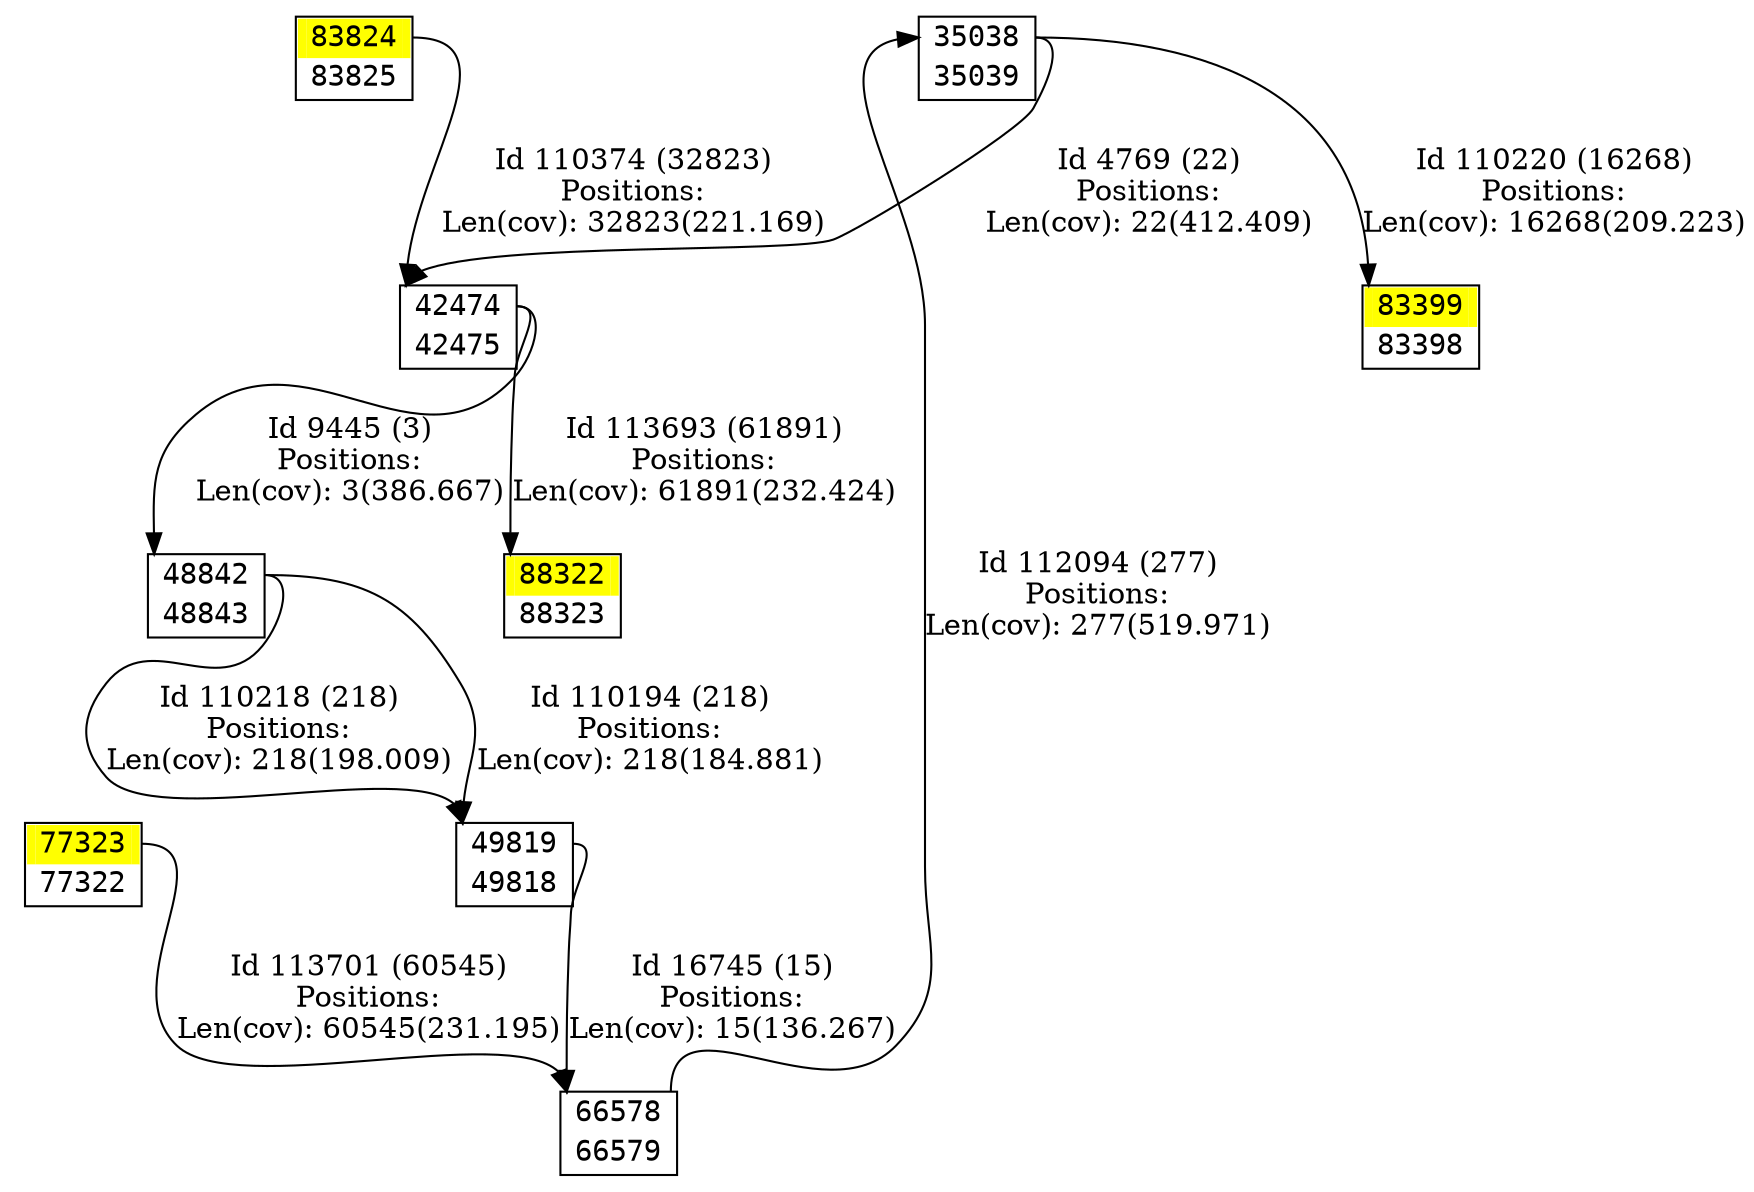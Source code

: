 digraph graph_picture {
node[fontname=<Courier> ,penwidth=<1.8> ,shape=<plaintext> ]
vertex_35038_35039[label=<<TABLE BORDER="1" CELLSPACING="0" >
<TR><TD BORDER="0" PORT = "port_35038_in" color="white" bgcolor="white" ></TD><TD BORDER="0" color="white" bgcolor="white" >35038</TD><TD BORDER="0" PORT = "port_35038_out" color="white" bgcolor="white" ></TD></TR>
<TR><TD BORDER="0" PORT = "port_35039_out" color="white" bgcolor="white" ></TD><TD BORDER="0" color="white" bgcolor="white" >35039</TD><TD BORDER="0" PORT = "port_35039_in" color="white" bgcolor="white" ></TD></TR>
</TABLE>> ,color=<black> ,URL=</vertex/35038.svg> ]
vertex_42474_42475[label=<<TABLE BORDER="1" CELLSPACING="0" >
<TR><TD BORDER="0" PORT = "port_42474_in" color="white" bgcolor="white" ></TD><TD BORDER="0" color="white" bgcolor="white" >42474</TD><TD BORDER="0" PORT = "port_42474_out" color="white" bgcolor="white" ></TD></TR>
<TR><TD BORDER="0" PORT = "port_42475_out" color="white" bgcolor="white" ></TD><TD BORDER="0" color="white" bgcolor="white" >42475</TD><TD BORDER="0" PORT = "port_42475_in" color="white" bgcolor="white" ></TD></TR>
</TABLE>> ,color=<black> ,URL=</vertex/42474.svg> ]
vertex_48842_48843[label=<<TABLE BORDER="1" CELLSPACING="0" >
<TR><TD BORDER="0" PORT = "port_48842_in" color="white" bgcolor="white" ></TD><TD BORDER="0" color="white" bgcolor="white" >48842</TD><TD BORDER="0" PORT = "port_48842_out" color="white" bgcolor="white" ></TD></TR>
<TR><TD BORDER="0" PORT = "port_48843_out" color="white" bgcolor="white" ></TD><TD BORDER="0" color="white" bgcolor="white" >48843</TD><TD BORDER="0" PORT = "port_48843_in" color="white" bgcolor="white" ></TD></TR>
</TABLE>> ,color=<black> ,URL=</vertex/48842.svg> ]
vertex_49818_49819[label=<<TABLE BORDER="1" CELLSPACING="0" >
<TR><TD BORDER="0" PORT = "port_49819_in" color="white" bgcolor="white" ></TD><TD BORDER="0" color="white" bgcolor="white" >49819</TD><TD BORDER="0" PORT = "port_49819_out" color="white" bgcolor="white" ></TD></TR>
<TR><TD BORDER="0" PORT = "port_49818_out" color="white" bgcolor="white" ></TD><TD BORDER="0" color="white" bgcolor="white" >49818</TD><TD BORDER="0" PORT = "port_49818_in" color="white" bgcolor="white" ></TD></TR>
</TABLE>> ,color=<black> ,URL=</vertex/49819.svg> ]
vertex_66578_66579[label=<<TABLE BORDER="1" CELLSPACING="0" >
<TR><TD BORDER="0" PORT = "port_66578_in" color="white" bgcolor="white" ></TD><TD BORDER="0" color="white" bgcolor="white" >66578</TD><TD BORDER="0" PORT = "port_66578_out" color="white" bgcolor="white" ></TD></TR>
<TR><TD BORDER="0" PORT = "port_66579_out" color="white" bgcolor="white" ></TD><TD BORDER="0" color="white" bgcolor="white" >66579</TD><TD BORDER="0" PORT = "port_66579_in" color="white" bgcolor="white" ></TD></TR>
</TABLE>> ,color=<black> ,URL=</vertex/66578.svg> ]
vertex_77322_77323[label=<<TABLE BORDER="1" CELLSPACING="0" >
<TR><TD BORDER="0" PORT = "port_77323_in" color="yellow" bgcolor="yellow" ></TD><TD BORDER="0" color="yellow" bgcolor="yellow" >77323</TD><TD BORDER="0" PORT = "port_77323_out" color="yellow" bgcolor="yellow" ></TD></TR>
<TR><TD BORDER="0" PORT = "port_77322_out" color="white" bgcolor="white" ></TD><TD BORDER="0" color="white" bgcolor="white" >77322</TD><TD BORDER="0" PORT = "port_77322_in" color="white" bgcolor="white" ></TD></TR>
</TABLE>> ,color=<black> ,URL=</vertex/77323.svg> ]
vertex_83398_83399[label=<<TABLE BORDER="1" CELLSPACING="0" >
<TR><TD BORDER="0" PORT = "port_83399_in" color="yellow" bgcolor="yellow" ></TD><TD BORDER="0" color="yellow" bgcolor="yellow" >83399</TD><TD BORDER="0" PORT = "port_83399_out" color="yellow" bgcolor="yellow" ></TD></TR>
<TR><TD BORDER="0" PORT = "port_83398_out" color="white" bgcolor="white" ></TD><TD BORDER="0" color="white" bgcolor="white" >83398</TD><TD BORDER="0" PORT = "port_83398_in" color="white" bgcolor="white" ></TD></TR>
</TABLE>> ,color=<black> ,URL=</vertex/83399.svg> ]
vertex_83824_83825[label=<<TABLE BORDER="1" CELLSPACING="0" >
<TR><TD BORDER="0" PORT = "port_83824_in" color="yellow" bgcolor="yellow" ></TD><TD BORDER="0" color="yellow" bgcolor="yellow" >83824</TD><TD BORDER="0" PORT = "port_83824_out" color="yellow" bgcolor="yellow" ></TD></TR>
<TR><TD BORDER="0" PORT = "port_83825_out" color="white" bgcolor="white" ></TD><TD BORDER="0" color="white" bgcolor="white" >83825</TD><TD BORDER="0" PORT = "port_83825_in" color="white" bgcolor="white" ></TD></TR>
</TABLE>> ,color=<black> ,URL=</vertex/83824.svg> ]
vertex_88322_88323[label=<<TABLE BORDER="1" CELLSPACING="0" >
<TR><TD BORDER="0" PORT = "port_88322_in" color="yellow" bgcolor="yellow" ></TD><TD BORDER="0" color="yellow" bgcolor="yellow" >88322</TD><TD BORDER="0" PORT = "port_88322_out" color="yellow" bgcolor="yellow" ></TD></TR>
<TR><TD BORDER="0" PORT = "port_88323_out" color="white" bgcolor="white" ></TD><TD BORDER="0" color="white" bgcolor="white" >88323</TD><TD BORDER="0" PORT = "port_88323_in" color="white" bgcolor="white" ></TD></TR>
</TABLE>> ,color=<black> ,URL=</vertex/88322.svg> ]
vertex_35038_35039:port_35038_out->vertex_42474_42475:port_42474_in[label="Id 4769 (22)\nPositions:\nLen(cov): 22(412.409)" ,color=<black> ]
vertex_42474_42475:port_42474_out->vertex_48842_48843:port_48842_in[label="Id 9445 (3)\nPositions:\nLen(cov): 3(386.667)" ,color=<black> ]
vertex_49818_49819:port_49819_out->vertex_66578_66579:port_66578_in[label="Id 16745 (15)\nPositions:\nLen(cov): 15(136.267)" ,color=<black> ]
vertex_48842_48843:port_48842_out->vertex_49818_49819:port_49819_in[label="Id 110194 (218)\nPositions:\nLen(cov): 218(184.881)" ,color=<black> ]
vertex_48842_48843:port_48842_out->vertex_49818_49819:port_49819_in[label="Id 110218 (218)\nPositions:\nLen(cov): 218(198.009)" ,color=<black> ]
vertex_35038_35039:port_35038_out->vertex_83398_83399:port_83399_in[label="Id 110220 (16268)\nPositions:\nLen(cov): 16268(209.223)" ,color=<black> ]
vertex_83824_83825:port_83824_out->vertex_42474_42475:port_42474_in[label="Id 110374 (32823)\nPositions:\nLen(cov): 32823(221.169)" ,color=<black> ]
vertex_66578_66579:port_66578_out->vertex_35038_35039:port_35038_in[label="Id 112094 (277)\nPositions:\nLen(cov): 277(519.971)" ,color=<black> ]
vertex_42474_42475:port_42474_out->vertex_88322_88323:port_88322_in[label="Id 113693 (61891)\nPositions:\nLen(cov): 61891(232.424)" ,color=<black> ]
vertex_77322_77323:port_77323_out->vertex_66578_66579:port_66578_in[label="Id 113701 (60545)\nPositions:\nLen(cov): 60545(231.195)" ,color=<black> ]
}

